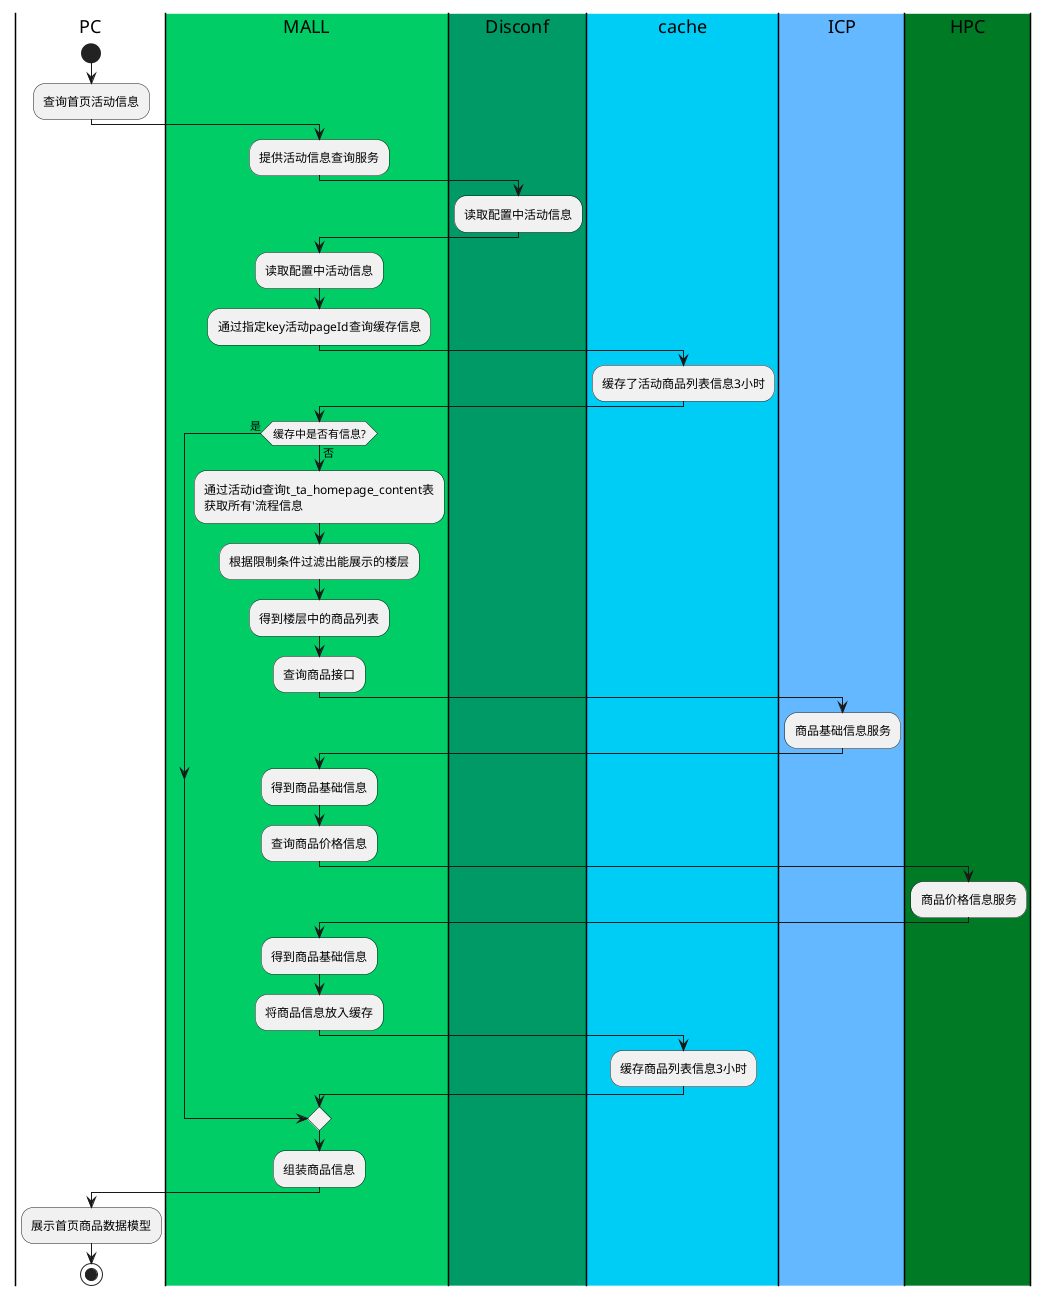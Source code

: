 @startuml
|PC|
start
:查询首页活动信息;

  |#00CD66|MALL|
:提供活动信息查询服务;
  |#009A66|Disconf|
 :读取配置中活动信息;
 |MALL|
 :读取配置中活动信息;
 :通过指定key活动pageId查询缓存信息;
 |#00CDF6|cache|
 :缓存了活动商品列表信息3小时;
 |MALL|
if(缓存中是否有信息?) then(否)
:通过活动id查询t_ta_homepage_content表
获取所有'流程信息;
 :根据限制条件过滤出能展示的楼层;
 :得到楼层中的商品列表;
 :查询商品接口;
  |#63B8FF|ICP|
 :商品基础信息服务;
  |MALL|
  :得到商品基础信息;
  :查询商品价格信息;
  |#007A25|HPC|
  :商品价格信息服务;
  |MALL|
   :得到商品基础信息;
   :将商品信息放入缓存;
   |cache|
    :缓存商品列表信息3小时;
   else(是)
   endif
   |MALL|
    :组装商品信息;
   |PC|
    :展示首页商品数据模型;
  stop
@enduml